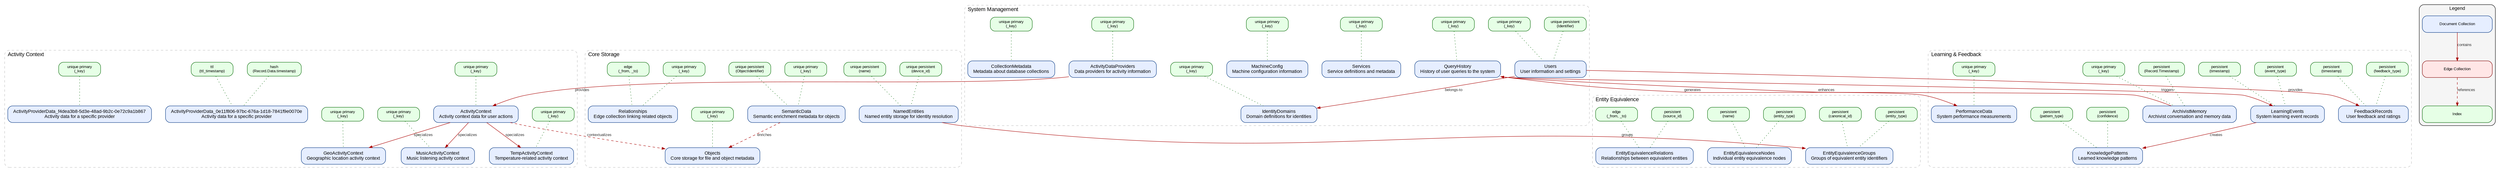 // Indaleko Database Schema
digraph IndalekoDB {
	bgcolor=white compound=true fontname=Arial fontsize=14 nodesep=0.5 rankdir=TB ranksep=0.75
	node [fontname=Arial fontsize=12 height=0.6 margin="0.2,0.1" shape=box style="filled,rounded" width=2.5]
	edge [arrowsize=0.8 fontcolor="#333333" fontname=Arial fontsize=10]
	subgraph cluster_Core_Storage {
		color=gray fontname=Arial fontsize=14 label="Core Storage" labeljust=l style="rounded,dashed"
		Objects [label="Objects\nCore storage for file and object metadata" color="#003380" fillcolor="#e6eeff" style="filled,rounded" tooltip="Document collection with 0 documents"]
		Objects_idx1 [label="unique primary\n(_key)" color="#006600" fillcolor="#e6ffe6" fontsize=10 height=0.4 shape=box style="filled,rounded" tooltip="Primary index on _key" width=1.5]
		Objects_idx1 -> Objects [arrowhead=none color="#006600" style=dotted]
		SemanticData [label="SemanticData\nSemantic enrichment metadata for objects" color="#003380" fillcolor="#e6eeff" style="filled,rounded" tooltip="Document collection with 0 documents"]
		SemanticData_idx1 [label="unique persistent\n(ObjectIdentifier)" color="#006600" fillcolor="#e6ffe6" fontsize=10 height=0.4 shape=box style="filled,rounded" tooltip="Persistent index on ObjectIdentifier" width=1.5]
		SemanticData_idx1 -> SemanticData [arrowhead=none color="#006600" style=dotted]
		SemanticData_idx2 [label="unique primary\n(_key)" color="#006600" fillcolor="#e6ffe6" fontsize=10 height=0.4 shape=box style="filled,rounded" tooltip="Primary index on _key" width=1.5]
		SemanticData_idx2 -> SemanticData [arrowhead=none color="#006600" style=dotted]
		NamedEntities [label="NamedEntities\nNamed entity storage for identity resolution" color="#003380" fillcolor="#e6eeff" style="filled,rounded" tooltip="Document collection with 0 documents"]
		NamedEntities_idx1 [label="unique persistent\n(name)" color="#006600" fillcolor="#e6ffe6" fontsize=10 height=0.4 shape=box style="filled,rounded" tooltip="Persistent index on name" width=1.5]
		NamedEntities_idx1 -> NamedEntities [arrowhead=none color="#006600" style=dotted]
		NamedEntities_idx2 [label="unique persistent\n(device_id)" color="#006600" fillcolor="#e6ffe6" fontsize=10 height=0.4 shape=box style="filled,rounded" tooltip="Persistent index on device_id" width=1.5]
		NamedEntities_idx2 -> NamedEntities [arrowhead=none color="#006600" style=dotted]
		Relationships [label="Relationships\nEdge collection linking related objects" color="#003380" fillcolor="#e6eeff" style="filled,rounded" tooltip="Document collection with 0 documents"]
		Relationships_idx1 [label="edge\n(_from, _to)" color="#006600" fillcolor="#e6ffe6" fontsize=10 height=0.4 shape=box style="filled,rounded" tooltip="Edge index on _from, _to" width=1.5]
		Relationships_idx1 -> Relationships [arrowhead=none color="#006600" style=dotted]
		Relationships_idx2 [label="unique primary\n(_key)" color="#006600" fillcolor="#e6ffe6" fontsize=10 height=0.4 shape=box style="filled,rounded" tooltip="Primary index on _key" width=1.5]
		Relationships_idx2 -> Relationships [arrowhead=none color="#006600" style=dotted]
	}
	subgraph cluster_Activity_Context {
		color=gray fontname=Arial fontsize=14 label="Activity Context" labeljust=l style="rounded,dashed"
		ActivityContext [label="ActivityContext\nActivity context data for user actions" color="#003380" fillcolor="#e6eeff" style="filled,rounded" tooltip="Document collection with 1673 documents"]
		ActivityContext_idx1 [label="unique primary\n(_key)" color="#006600" fillcolor="#e6ffe6" fontsize=10 height=0.4 shape=box style="filled,rounded" tooltip="Primary index on _key" width=1.5]
		ActivityContext_idx1 -> ActivityContext [arrowhead=none color="#006600" style=dotted]
		TempActivityContext [label="TempActivityContext\nTemperature-related activity context" color="#003380" fillcolor="#e6eeff" style="filled,rounded" tooltip="Document collection with 0 documents"]
		TempActivityContext_idx1 [label="unique primary\n(_key)" color="#006600" fillcolor="#e6ffe6" fontsize=10 height=0.4 shape=box style="filled,rounded" tooltip="Primary index on _key" width=1.5]
		TempActivityContext_idx1 -> TempActivityContext [arrowhead=none color="#006600" style=dotted]
		GeoActivityContext [label="GeoActivityContext\nGeographic location activity context" color="#003380" fillcolor="#e6eeff" style="filled,rounded" tooltip="Document collection with 0 documents"]
		GeoActivityContext_idx1 [label="unique primary\n(_key)" color="#006600" fillcolor="#e6ffe6" fontsize=10 height=0.4 shape=box style="filled,rounded" tooltip="Primary index on _key" width=1.5]
		GeoActivityContext_idx1 -> GeoActivityContext [arrowhead=none color="#006600" style=dotted]
		MusicActivityContext [label="MusicActivityContext\nMusic listening activity context" color="#003380" fillcolor="#e6eeff" style="filled,rounded" tooltip="Document collection with 0 documents"]
		MusicActivityContext_idx1 [label="unique primary\n(_key)" color="#006600" fillcolor="#e6ffe6" fontsize=10 height=0.4 shape=box style="filled,rounded" tooltip="Primary index on _key" width=1.5]
		MusicActivityContext_idx1 -> MusicActivityContext [arrowhead=none color="#006600" style=dotted]
		"ActivityProviderData_0e11f806-97bc-676a-1d18-7841f9e0070e" [label="ActivityProviderData_0e11f806-97bc-676a-1d18-7841f9e0070e\nActivity data for a specific provider" color="#003380" fillcolor="#e6eeff" style="filled,rounded" tooltip="Document collection with 1673 documents"]
		"ActivityProviderData_0e11f806-97bc-676a-1d18-7841f9e0070e_idx1" [label="ttl\n(ttl_timestamp)" color="#006600" fillcolor="#e6ffe6" fontsize=10 height=0.4 shape=box style="filled,rounded" tooltip="Ttl index on ttl_timestamp" width=1.5]
		"ActivityProviderData_0e11f806-97bc-676a-1d18-7841f9e0070e_idx1" -> "ActivityProviderData_0e11f806-97bc-676a-1d18-7841f9e0070e" [arrowhead=none color="#006600" style=dotted]
		"ActivityProviderData_0e11f806-97bc-676a-1d18-7841f9e0070e_idx2" [label="hash\n(Record.Data.timestamp)" color="#006600" fillcolor="#e6ffe6" fontsize=10 height=0.4 shape=box style="filled,rounded" tooltip="Hash index on Record.Data.timestamp" width=1.5]
		"ActivityProviderData_0e11f806-97bc-676a-1d18-7841f9e0070e_idx2" -> "ActivityProviderData_0e11f806-97bc-676a-1d18-7841f9e0070e" [arrowhead=none color="#006600" style=dotted]
		"ActivityProviderData_f4dea3b8-5d3e-48ad-9b2c-0e72c9a1b867" [label="ActivityProviderData_f4dea3b8-5d3e-48ad-9b2c-0e72c9a1b867\nActivity data for a specific provider" color="#003380" fillcolor="#e6eeff" style="filled,rounded" tooltip="Document collection with 0 documents"]
		"ActivityProviderData_f4dea3b8-5d3e-48ad-9b2c-0e72c9a1b867_idx1" [label="unique primary\n(_key)" color="#006600" fillcolor="#e6ffe6" fontsize=10 height=0.4 shape=box style="filled,rounded" tooltip="Primary index on _key" width=1.5]
		"ActivityProviderData_f4dea3b8-5d3e-48ad-9b2c-0e72c9a1b867_idx1" -> "ActivityProviderData_f4dea3b8-5d3e-48ad-9b2c-0e72c9a1b867" [arrowhead=none color="#006600" style=dotted]
	}
	subgraph cluster_Entity_Equivalence {
		color=gray fontname=Arial fontsize=14 label="Entity Equivalence" labeljust=l style="rounded,dashed"
		EntityEquivalenceGroups [label="EntityEquivalenceGroups\nGroups of equivalent entity identifiers" color="#003380" fillcolor="#e6eeff" style="filled,rounded" tooltip="Document collection with 0 documents"]
		EntityEquivalenceGroups_idx1 [label="persistent\n(canonical_id)" color="#006600" fillcolor="#e6ffe6" fontsize=10 height=0.4 shape=box style="filled,rounded" tooltip="Persistent index on canonical_id" width=1.5]
		EntityEquivalenceGroups_idx1 -> EntityEquivalenceGroups [arrowhead=none color="#006600" style=dotted]
		EntityEquivalenceGroups_idx2 [label="persistent\n(entity_type)" color="#006600" fillcolor="#e6ffe6" fontsize=10 height=0.4 shape=box style="filled,rounded" tooltip="Persistent index on entity_type" width=1.5]
		EntityEquivalenceGroups_idx2 -> EntityEquivalenceGroups [arrowhead=none color="#006600" style=dotted]
		EntityEquivalenceNodes [label="EntityEquivalenceNodes\nIndividual entity equivalence nodes" color="#003380" fillcolor="#e6eeff" style="filled,rounded" tooltip="Document collection with 0 documents"]
		EntityEquivalenceNodes_idx1 [label="persistent\n(name)" color="#006600" fillcolor="#e6ffe6" fontsize=10 height=0.4 shape=box style="filled,rounded" tooltip="Persistent index on name" width=1.5]
		EntityEquivalenceNodes_idx1 -> EntityEquivalenceNodes [arrowhead=none color="#006600" style=dotted]
		EntityEquivalenceNodes_idx2 [label="persistent\n(entity_type)" color="#006600" fillcolor="#e6ffe6" fontsize=10 height=0.4 shape=box style="filled,rounded" tooltip="Persistent index on entity_type" width=1.5]
		EntityEquivalenceNodes_idx2 -> EntityEquivalenceNodes [arrowhead=none color="#006600" style=dotted]
		EntityEquivalenceRelations [label="EntityEquivalenceRelations\nRelationships between equivalent entities" color="#003380" fillcolor="#e6eeff" style="filled,rounded" tooltip="Document collection with 0 documents"]
		EntityEquivalenceRelations_idx1 [label="edge\n(_from, _to)" color="#006600" fillcolor="#e6ffe6" fontsize=10 height=0.4 shape=box style="filled,rounded" tooltip="Edge index on _from, _to" width=1.5]
		EntityEquivalenceRelations_idx1 -> EntityEquivalenceRelations [arrowhead=none color="#006600" style=dotted]
		EntityEquivalenceRelations_idx2 [label="persistent\n(source_id)" color="#006600" fillcolor="#e6ffe6" fontsize=10 height=0.4 shape=box style="filled,rounded" tooltip="Persistent index on source_id" width=1.5]
		EntityEquivalenceRelations_idx2 -> EntityEquivalenceRelations [arrowhead=none color="#006600" style=dotted]
	}
	subgraph cluster_System_Management {
		color=gray fontname=Arial fontsize=14 label="System Management" labeljust=l style="rounded,dashed"
		QueryHistory [label="QueryHistory\nHistory of user queries to the system" color="#003380" fillcolor="#e6eeff" style="filled,rounded" tooltip="Document collection with 1 documents"]
		QueryHistory_idx1 [label="unique primary\n(_key)" color="#006600" fillcolor="#e6ffe6" fontsize=10 height=0.4 shape=box style="filled,rounded" tooltip="Primary index on _key" width=1.5]
		QueryHistory_idx1 -> QueryHistory [arrowhead=none color="#006600" style=dotted]
		ActivityDataProviders [label="ActivityDataProviders\nData providers for activity information" color="#003380" fillcolor="#e6eeff" style="filled,rounded" tooltip="Document collection with 0 documents"]
		ActivityDataProviders_idx1 [label="unique primary\n(_key)" color="#006600" fillcolor="#e6ffe6" fontsize=10 height=0.4 shape=box style="filled,rounded" tooltip="Primary index on _key" width=1.5]
		ActivityDataProviders_idx1 -> ActivityDataProviders [arrowhead=none color="#006600" style=dotted]
		Services [label="Services\nService definitions and metadata" color="#003380" fillcolor="#e6eeff" style="filled,rounded" tooltip="Document collection with 1 documents"]
		Services_idx1 [label="unique primary\n(_key)" color="#006600" fillcolor="#e6ffe6" fontsize=10 height=0.4 shape=box style="filled,rounded" tooltip="Primary index on _key" width=1.5]
		Services_idx1 -> Services [arrowhead=none color="#006600" style=dotted]
		MachineConfig [label="MachineConfig\nMachine configuration information" color="#003380" fillcolor="#e6eeff" style="filled,rounded" tooltip="Document collection with 0 documents"]
		MachineConfig_idx1 [label="unique primary\n(_key)" color="#006600" fillcolor="#e6ffe6" fontsize=10 height=0.4 shape=box style="filled,rounded" tooltip="Primary index on _key" width=1.5]
		MachineConfig_idx1 -> MachineConfig [arrowhead=none color="#006600" style=dotted]
		Users [label="Users\nUser information and settings" color="#003380" fillcolor="#e6eeff" style="filled,rounded" tooltip="Document collection with 0 documents"]
		Users_idx1 [label="unique persistent\n(Identifier)" color="#006600" fillcolor="#e6ffe6" fontsize=10 height=0.4 shape=box style="filled,rounded" tooltip="Persistent index on Identifier" width=1.5]
		Users_idx1 -> Users [arrowhead=none color="#006600" style=dotted]
		Users_idx2 [label="unique primary\n(_key)" color="#006600" fillcolor="#e6ffe6" fontsize=10 height=0.4 shape=box style="filled,rounded" tooltip="Primary index on _key" width=1.5]
		Users_idx2 -> Users [arrowhead=none color="#006600" style=dotted]
		IdentityDomains [label="IdentityDomains\nDomain definitions for identities" color="#003380" fillcolor="#e6eeff" style="filled,rounded" tooltip="Document collection with 0 documents"]
		IdentityDomains_idx1 [label="unique primary\n(_key)" color="#006600" fillcolor="#e6ffe6" fontsize=10 height=0.4 shape=box style="filled,rounded" tooltip="Primary index on _key" width=1.5]
		IdentityDomains_idx1 -> IdentityDomains [arrowhead=none color="#006600" style=dotted]
		CollectionMetadata [label="CollectionMetadata\nMetadata about database collections" color="#003380" fillcolor="#e6eeff" style="filled,rounded" tooltip="Document collection with 0 documents"]
		CollectionMetadata_idx1 [label="unique primary\n(_key)" color="#006600" fillcolor="#e6ffe6" fontsize=10 height=0.4 shape=box style="filled,rounded" tooltip="Primary index on _key" width=1.5]
		CollectionMetadata_idx1 -> CollectionMetadata [arrowhead=none color="#006600" style=dotted]
	}
	subgraph "cluster_Learning_&_Feedback" {
		color=gray fontname=Arial fontsize=14 label="Learning & Feedback" labeljust=l style="rounded,dashed"
		PerformanceData [label="PerformanceData\nSystem performance measurements" color="#003380" fillcolor="#e6eeff" style="filled,rounded" tooltip="Document collection with 0 documents"]
		PerformanceData_idx1 [label="unique primary\n(_key)" color="#006600" fillcolor="#e6ffe6" fontsize=10 height=0.4 shape=box style="filled,rounded" tooltip="Primary index on _key" width=1.5]
		PerformanceData_idx1 -> PerformanceData [arrowhead=none color="#006600" style=dotted]
		FeedbackRecords [label="FeedbackRecords\nUser feedback and ratings" color="#003380" fillcolor="#e6eeff" style="filled,rounded" tooltip="Document collection with 0 documents"]
		FeedbackRecords_idx1 [label="persistent\n(feedback_type)" color="#006600" fillcolor="#e6ffe6" fontsize=10 height=0.4 shape=box style="filled,rounded" tooltip="Persistent index on feedback_type" width=1.5]
		FeedbackRecords_idx1 -> FeedbackRecords [arrowhead=none color="#006600" style=dotted]
		FeedbackRecords_idx2 [label="persistent\n(timestamp)" color="#006600" fillcolor="#e6ffe6" fontsize=10 height=0.4 shape=box style="filled,rounded" tooltip="Persistent index on timestamp" width=1.5]
		FeedbackRecords_idx2 -> FeedbackRecords [arrowhead=none color="#006600" style=dotted]
		LearningEvents [label="LearningEvents\nSystem learning event records" color="#003380" fillcolor="#e6eeff" style="filled,rounded" tooltip="Document collection with 0 documents"]
		LearningEvents_idx1 [label="persistent\n(event_type)" color="#006600" fillcolor="#e6ffe6" fontsize=10 height=0.4 shape=box style="filled,rounded" tooltip="Persistent index on event_type" width=1.5]
		LearningEvents_idx1 -> LearningEvents [arrowhead=none color="#006600" style=dotted]
		LearningEvents_idx2 [label="persistent\n(timestamp)" color="#006600" fillcolor="#e6ffe6" fontsize=10 height=0.4 shape=box style="filled,rounded" tooltip="Persistent index on timestamp" width=1.5]
		LearningEvents_idx2 -> LearningEvents [arrowhead=none color="#006600" style=dotted]
		KnowledgePatterns [label="KnowledgePatterns\nLearned knowledge patterns" color="#003380" fillcolor="#e6eeff" style="filled,rounded" tooltip="Document collection with 0 documents"]
		KnowledgePatterns_idx1 [label="persistent\n(pattern_type)" color="#006600" fillcolor="#e6ffe6" fontsize=10 height=0.4 shape=box style="filled,rounded" tooltip="Persistent index on pattern_type" width=1.5]
		KnowledgePatterns_idx1 -> KnowledgePatterns [arrowhead=none color="#006600" style=dotted]
		KnowledgePatterns_idx2 [label="persistent\n(confidence)" color="#006600" fillcolor="#e6ffe6" fontsize=10 height=0.4 shape=box style="filled,rounded" tooltip="Persistent index on confidence" width=1.5]
		KnowledgePatterns_idx2 -> KnowledgePatterns [arrowhead=none color="#006600" style=dotted]
		ArchivistMemory [label="ArchivistMemory\nArchivist conversation and memory data" color="#003380" fillcolor="#e6eeff" style="filled,rounded" tooltip="Document collection with 0 documents"]
		ArchivistMemory_idx1 [label="persistent\n(Record.Timestamp)" color="#006600" fillcolor="#e6ffe6" fontsize=10 height=0.4 shape=box style="filled,rounded" tooltip="Persistent index on Record.Timestamp" width=1.5]
		ArchivistMemory_idx1 -> ArchivistMemory [arrowhead=none color="#006600" style=dotted]
		ArchivistMemory_idx2 [label="unique primary\n(_key)" color="#006600" fillcolor="#e6ffe6" fontsize=10 height=0.4 shape=box style="filled,rounded" tooltip="Primary index on _key" width=1.5]
		ArchivistMemory_idx2 -> ArchivistMemory [arrowhead=none color="#006600" style=dotted]
	}
	SemanticData -> Objects [label=enriches color="#AA0000" style=dashed tooltip="Semantic data enriches objects"]
	ActivityContext -> Objects [label=contextualizes color="#AA0000" style=dashed tooltip="Activity context provides context for objects"]
	ActivityContext -> TempActivityContext [label=specializes color="#AA0000" style=solid tooltip="Temperature activity extends base activity"]
	ActivityContext -> GeoActivityContext [label=specializes color="#AA0000" style=solid tooltip="Geographic activity extends base activity"]
	ActivityContext -> MusicActivityContext [label=specializes color="#AA0000" style=solid tooltip="Music activity extends base activity"]
	NamedEntities -> EntityEquivalenceGroups [label=groups color="#AA0000" style=solid tooltip="Entities are grouped by equivalence"]
	ActivityDataProviders -> ActivityContext [label=provides color="#AA0000" style=solid tooltip="Providers supply activity context data"]
	QueryHistory -> PerformanceData [label=generates color="#AA0000" style=solid tooltip="Queries generate performance data"]
	QueryHistory -> LearningEvents [label=triggers color="#AA0000" style=solid tooltip="Queries trigger learning events"]
	Users -> IdentityDomains [label="belongs-to" color="#AA0000" style=solid tooltip="Users belong to identity domains"]
	Users -> FeedbackRecords [label=provides color="#AA0000" style=solid tooltip="Users provide feedback records"]
	LearningEvents -> KnowledgePatterns [label=creates color="#AA0000" style=solid tooltip="Learning events create knowledge patterns"]
	ArchivistMemory -> QueryHistory [label=enhances color="#AA0000" style=solid tooltip="Archivist memory enhances query history"]
	subgraph cluster_legend {
		bgcolor="#f5f5f5" color=black fontname=Arial fontsize=12 label=Legend style=rounded
		document_collection [label="Document Collection" color="#003380" fillcolor="#e6eeff" fontsize=10 shape=box style="filled,rounded"]
		edge_collection [label="Edge Collection" color="#800000" fillcolor="#ffe6e6" fontsize=10 shape=box style="filled,rounded"]
		index [label=Index color="#006600" fillcolor="#e6ffe6" fontsize=10 shape=box style="filled,rounded"]
		document_collection -> edge_collection [label=contains color="#AA0000" fontsize=10 style=solid]
		edge_collection -> index [label=references color="#AA0000" fontsize=10 style=dashed]
		rank=sink
	}
}
